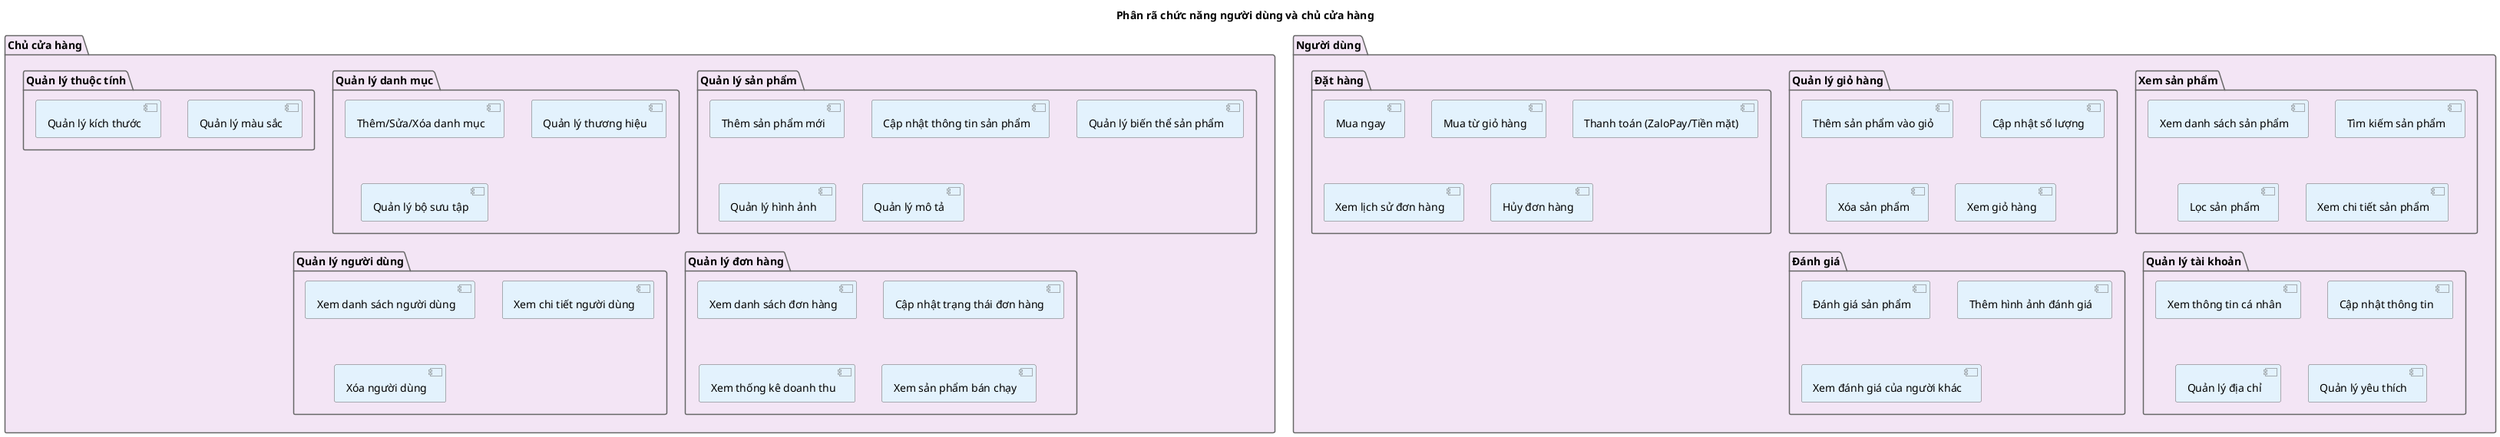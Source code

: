 @startuml Function Breakdown

' Styling
skinparam {
    BackgroundColor white
    ArrowColor #666666
    BorderColor #666666
    PackageBackgroundColor #F3E5F5
    PackageBorderColor #666666
    ComponentBackgroundColor #E3F2FD
    ComponentBorderColor #666666
}

title Phân rã chức năng người dùng và chủ cửa hàng

package "Chủ cửa hàng" {
    package "Quản lý sản phẩm" {
        [Thêm sản phẩm mới]
        [Cập nhật thông tin sản phẩm]
        [Quản lý biến thể sản phẩm]
        [Quản lý hình ảnh]
        [Quản lý mô tả]
    }
    
    package "Quản lý danh mục" {
        [Thêm/Sửa/Xóa danh mục]
        [Quản lý thương hiệu]
        [Quản lý bộ sưu tập]
    }
    
    package "Quản lý thuộc tính" {
        [Quản lý màu sắc]
        [Quản lý kích thước]
    }
    
    package "Quản lý đơn hàng" {
        [Xem danh sách đơn hàng]
        [Cập nhật trạng thái đơn hàng]
        [Xem thống kê doanh thu]
        [Xem sản phẩm bán chạy]
    }
    
    package "Quản lý người dùng" {
        [Xem danh sách người dùng]
        [Xem chi tiết người dùng]
        [Xóa người dùng]
    }
}

package "Người dùng" {
    package "Xem sản phẩm" {
        [Xem danh sách sản phẩm]
        [Tìm kiếm sản phẩm]
        [Lọc sản phẩm]
        [Xem chi tiết sản phẩm]
    }
    
    package "Quản lý giỏ hàng" {
        [Thêm sản phẩm vào giỏ]
        [Cập nhật số lượng]
        [Xóa sản phẩm]
        [Xem giỏ hàng]
    }
    
    package "Đặt hàng" {
        [Mua ngay]
        [Mua từ giỏ hàng]
        [Thanh toán (ZaloPay/Tiền mặt)]
        [Xem lịch sử đơn hàng]
        [Hủy đơn hàng]
    }
    
    package "Quản lý tài khoản" {
        [Xem thông tin cá nhân]
        [Cập nhật thông tin]
        [Quản lý địa chỉ]
        [Quản lý yêu thích]
    }
    
    package "Đánh giá" {
        [Đánh giá sản phẩm]
        [Thêm hình ảnh đánh giá]
        [Xem đánh giá của người khác]
    }
}

@enduml 